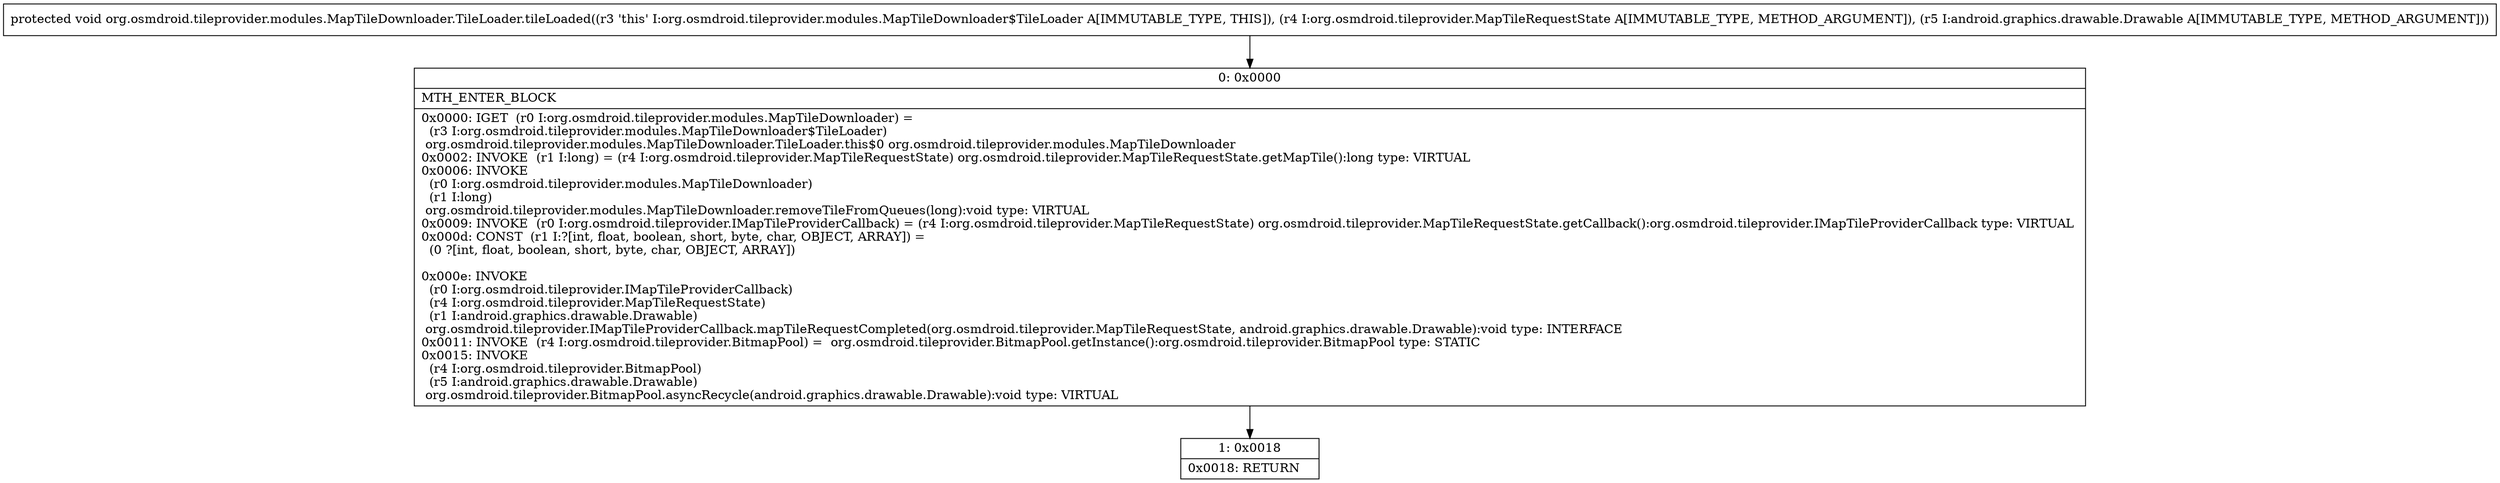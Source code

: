 digraph "CFG fororg.osmdroid.tileprovider.modules.MapTileDownloader.TileLoader.tileLoaded(Lorg\/osmdroid\/tileprovider\/MapTileRequestState;Landroid\/graphics\/drawable\/Drawable;)V" {
Node_0 [shape=record,label="{0\:\ 0x0000|MTH_ENTER_BLOCK\l|0x0000: IGET  (r0 I:org.osmdroid.tileprovider.modules.MapTileDownloader) = \l  (r3 I:org.osmdroid.tileprovider.modules.MapTileDownloader$TileLoader)\l org.osmdroid.tileprovider.modules.MapTileDownloader.TileLoader.this$0 org.osmdroid.tileprovider.modules.MapTileDownloader \l0x0002: INVOKE  (r1 I:long) = (r4 I:org.osmdroid.tileprovider.MapTileRequestState) org.osmdroid.tileprovider.MapTileRequestState.getMapTile():long type: VIRTUAL \l0x0006: INVOKE  \l  (r0 I:org.osmdroid.tileprovider.modules.MapTileDownloader)\l  (r1 I:long)\l org.osmdroid.tileprovider.modules.MapTileDownloader.removeTileFromQueues(long):void type: VIRTUAL \l0x0009: INVOKE  (r0 I:org.osmdroid.tileprovider.IMapTileProviderCallback) = (r4 I:org.osmdroid.tileprovider.MapTileRequestState) org.osmdroid.tileprovider.MapTileRequestState.getCallback():org.osmdroid.tileprovider.IMapTileProviderCallback type: VIRTUAL \l0x000d: CONST  (r1 I:?[int, float, boolean, short, byte, char, OBJECT, ARRAY]) = \l  (0 ?[int, float, boolean, short, byte, char, OBJECT, ARRAY])\l \l0x000e: INVOKE  \l  (r0 I:org.osmdroid.tileprovider.IMapTileProviderCallback)\l  (r4 I:org.osmdroid.tileprovider.MapTileRequestState)\l  (r1 I:android.graphics.drawable.Drawable)\l org.osmdroid.tileprovider.IMapTileProviderCallback.mapTileRequestCompleted(org.osmdroid.tileprovider.MapTileRequestState, android.graphics.drawable.Drawable):void type: INTERFACE \l0x0011: INVOKE  (r4 I:org.osmdroid.tileprovider.BitmapPool) =  org.osmdroid.tileprovider.BitmapPool.getInstance():org.osmdroid.tileprovider.BitmapPool type: STATIC \l0x0015: INVOKE  \l  (r4 I:org.osmdroid.tileprovider.BitmapPool)\l  (r5 I:android.graphics.drawable.Drawable)\l org.osmdroid.tileprovider.BitmapPool.asyncRecycle(android.graphics.drawable.Drawable):void type: VIRTUAL \l}"];
Node_1 [shape=record,label="{1\:\ 0x0018|0x0018: RETURN   \l}"];
MethodNode[shape=record,label="{protected void org.osmdroid.tileprovider.modules.MapTileDownloader.TileLoader.tileLoaded((r3 'this' I:org.osmdroid.tileprovider.modules.MapTileDownloader$TileLoader A[IMMUTABLE_TYPE, THIS]), (r4 I:org.osmdroid.tileprovider.MapTileRequestState A[IMMUTABLE_TYPE, METHOD_ARGUMENT]), (r5 I:android.graphics.drawable.Drawable A[IMMUTABLE_TYPE, METHOD_ARGUMENT])) }"];
MethodNode -> Node_0;
Node_0 -> Node_1;
}

